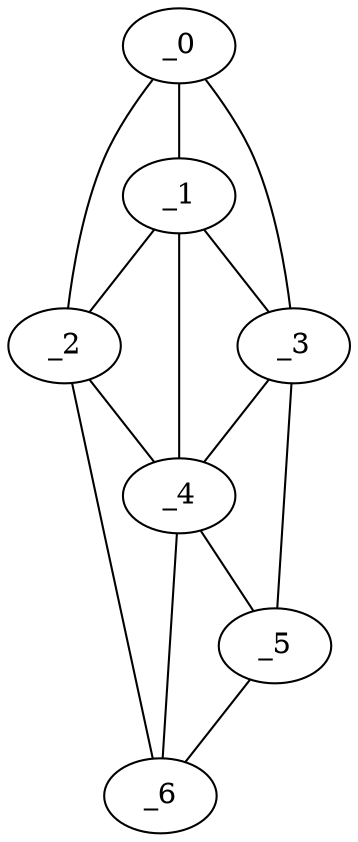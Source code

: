 graph "obj12__130.gxl" {
	_0	 [x=41,
		y=81];
	_1	 [x=48,
		y=76];
	_0 -- _1	 [valence=2];
	_2	 [x=86,
		y=120];
	_0 -- _2	 [valence=1];
	_3	 [x=87,
		y=11];
	_0 -- _3	 [valence=1];
	_1 -- _2	 [valence=1];
	_1 -- _3	 [valence=1];
	_4	 [x=90,
		y=64];
	_1 -- _4	 [valence=2];
	_2 -- _4	 [valence=2];
	_6	 [x=118,
		y=50];
	_2 -- _6	 [valence=1];
	_3 -- _4	 [valence=2];
	_5	 [x=100,
		y=12];
	_3 -- _5	 [valence=1];
	_4 -- _5	 [valence=2];
	_4 -- _6	 [valence=1];
	_5 -- _6	 [valence=1];
}
